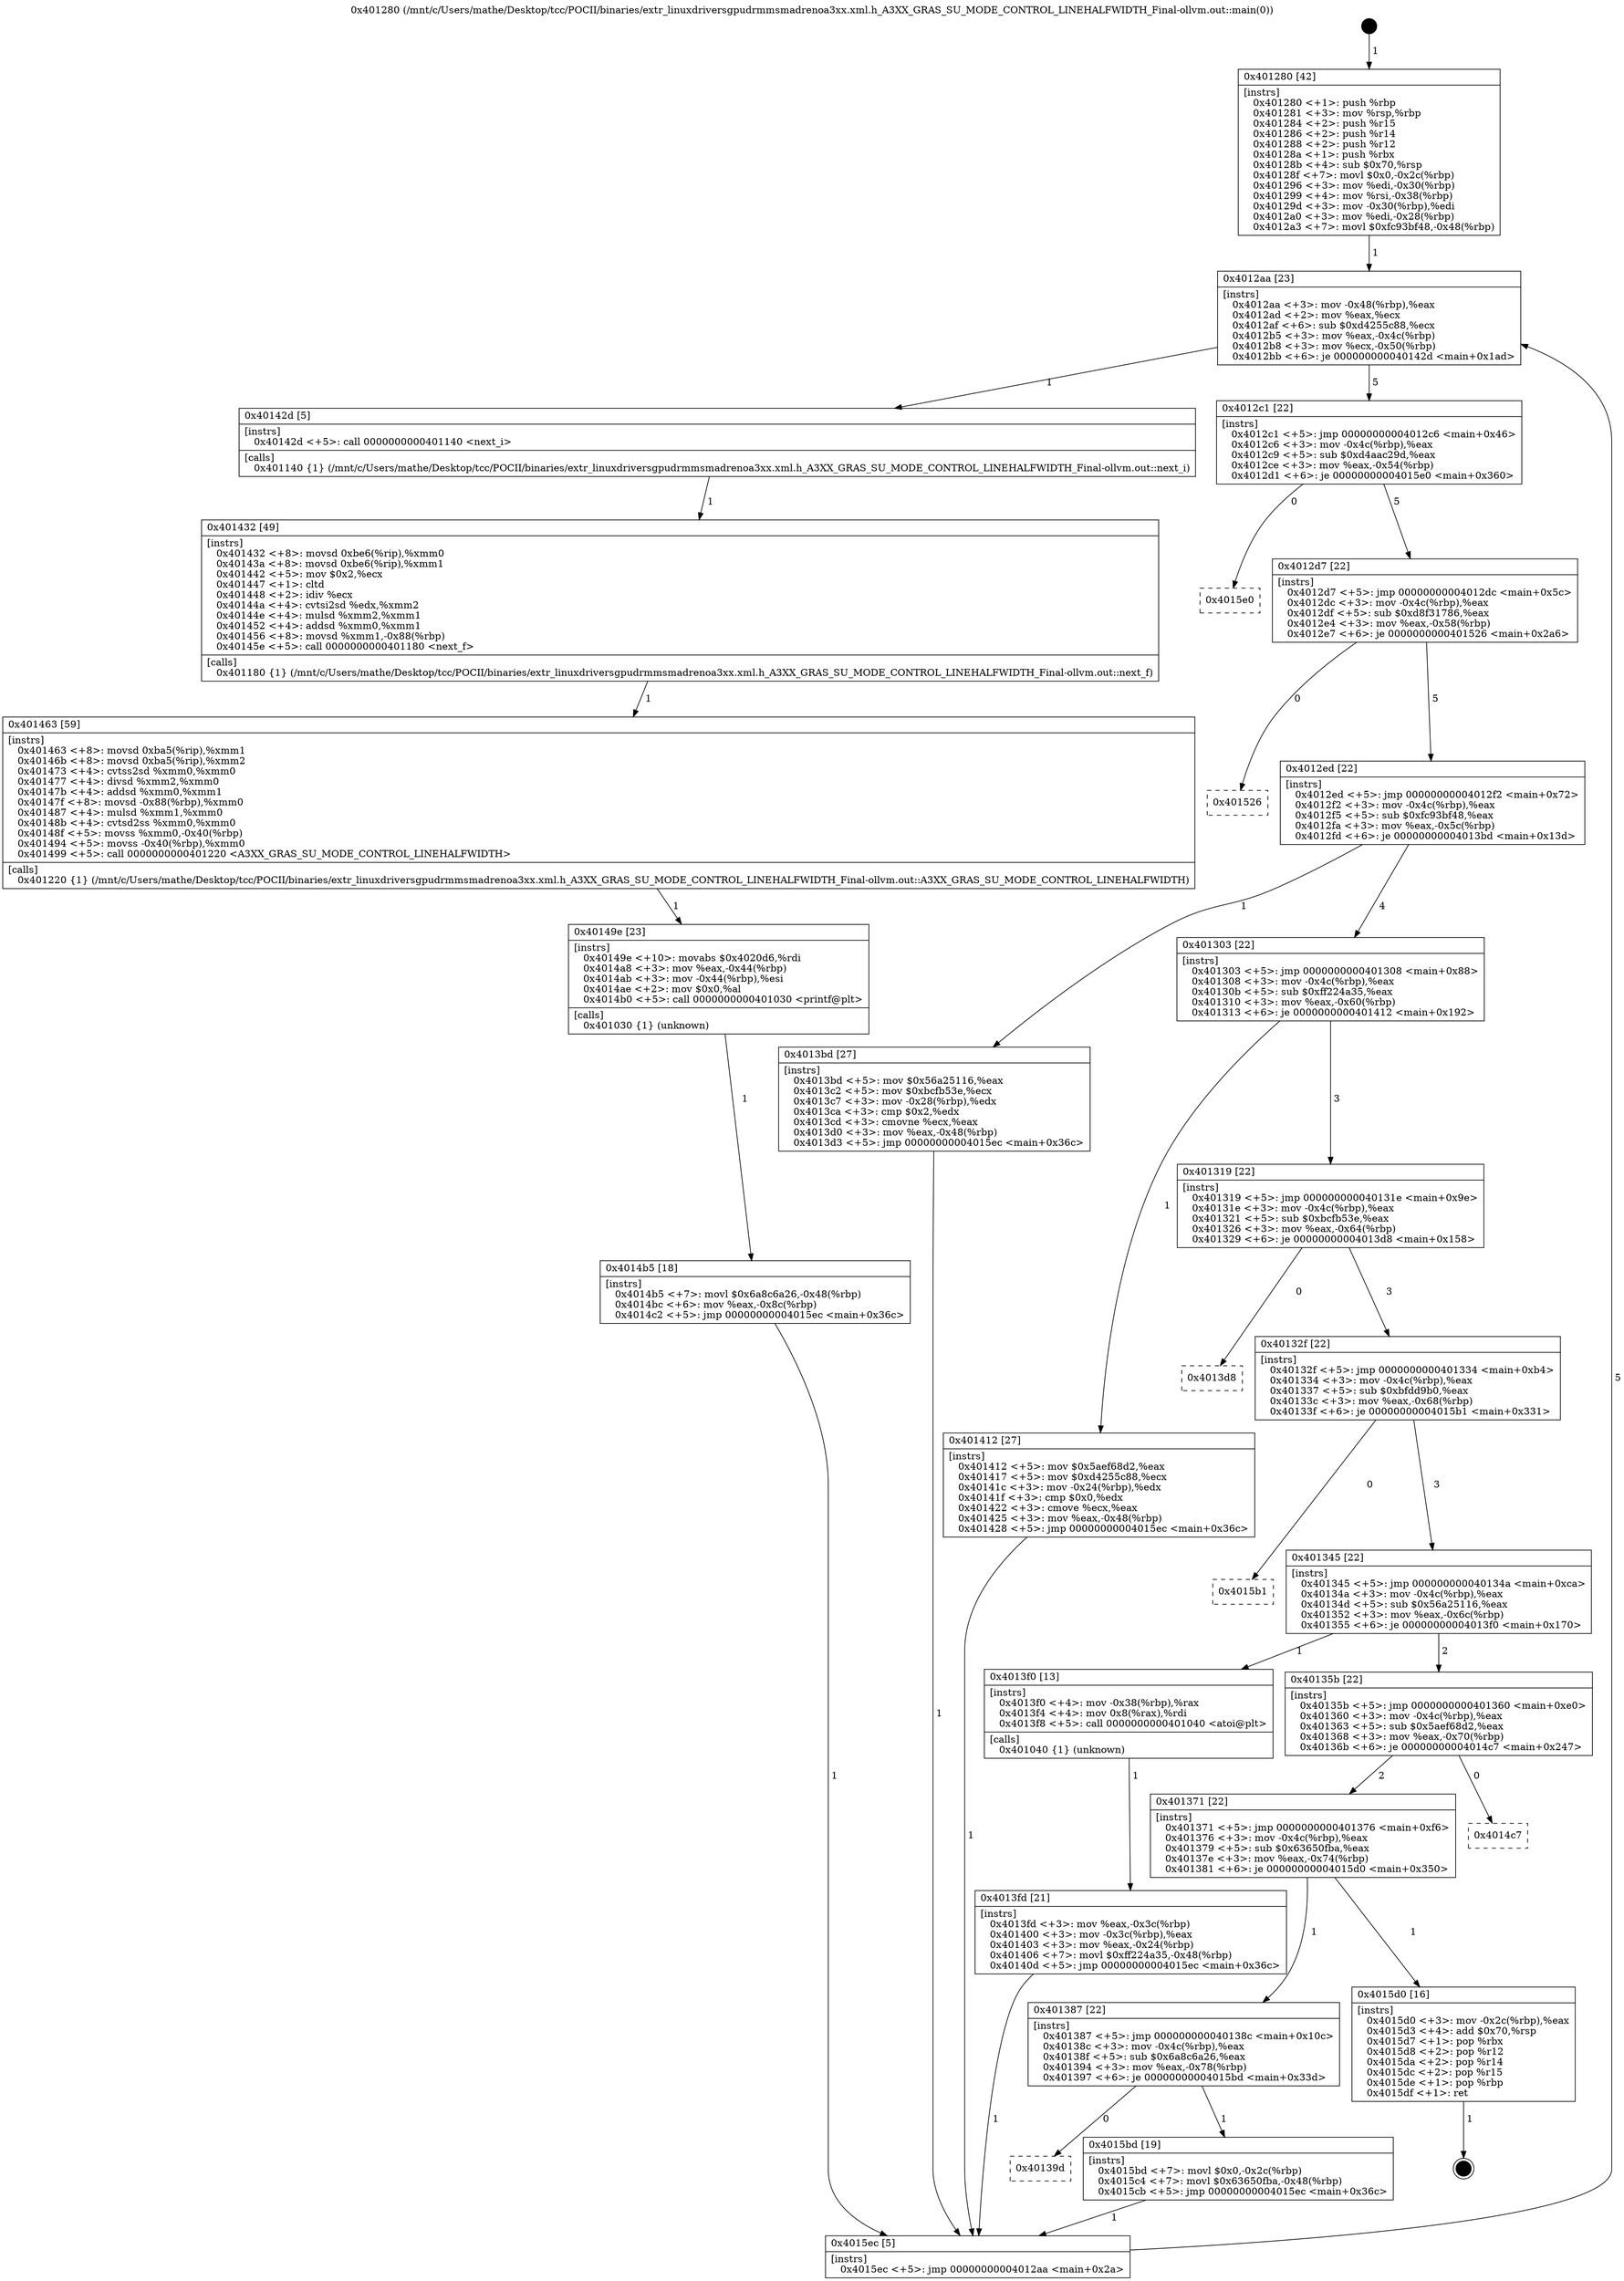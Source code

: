 digraph "0x401280" {
  label = "0x401280 (/mnt/c/Users/mathe/Desktop/tcc/POCII/binaries/extr_linuxdriversgpudrmmsmadrenoa3xx.xml.h_A3XX_GRAS_SU_MODE_CONTROL_LINEHALFWIDTH_Final-ollvm.out::main(0))"
  labelloc = "t"
  node[shape=record]

  Entry [label="",width=0.3,height=0.3,shape=circle,fillcolor=black,style=filled]
  "0x4012aa" [label="{
     0x4012aa [23]\l
     | [instrs]\l
     &nbsp;&nbsp;0x4012aa \<+3\>: mov -0x48(%rbp),%eax\l
     &nbsp;&nbsp;0x4012ad \<+2\>: mov %eax,%ecx\l
     &nbsp;&nbsp;0x4012af \<+6\>: sub $0xd4255c88,%ecx\l
     &nbsp;&nbsp;0x4012b5 \<+3\>: mov %eax,-0x4c(%rbp)\l
     &nbsp;&nbsp;0x4012b8 \<+3\>: mov %ecx,-0x50(%rbp)\l
     &nbsp;&nbsp;0x4012bb \<+6\>: je 000000000040142d \<main+0x1ad\>\l
  }"]
  "0x40142d" [label="{
     0x40142d [5]\l
     | [instrs]\l
     &nbsp;&nbsp;0x40142d \<+5\>: call 0000000000401140 \<next_i\>\l
     | [calls]\l
     &nbsp;&nbsp;0x401140 \{1\} (/mnt/c/Users/mathe/Desktop/tcc/POCII/binaries/extr_linuxdriversgpudrmmsmadrenoa3xx.xml.h_A3XX_GRAS_SU_MODE_CONTROL_LINEHALFWIDTH_Final-ollvm.out::next_i)\l
  }"]
  "0x4012c1" [label="{
     0x4012c1 [22]\l
     | [instrs]\l
     &nbsp;&nbsp;0x4012c1 \<+5\>: jmp 00000000004012c6 \<main+0x46\>\l
     &nbsp;&nbsp;0x4012c6 \<+3\>: mov -0x4c(%rbp),%eax\l
     &nbsp;&nbsp;0x4012c9 \<+5\>: sub $0xd4aac29d,%eax\l
     &nbsp;&nbsp;0x4012ce \<+3\>: mov %eax,-0x54(%rbp)\l
     &nbsp;&nbsp;0x4012d1 \<+6\>: je 00000000004015e0 \<main+0x360\>\l
  }"]
  Exit [label="",width=0.3,height=0.3,shape=circle,fillcolor=black,style=filled,peripheries=2]
  "0x4015e0" [label="{
     0x4015e0\l
  }", style=dashed]
  "0x4012d7" [label="{
     0x4012d7 [22]\l
     | [instrs]\l
     &nbsp;&nbsp;0x4012d7 \<+5\>: jmp 00000000004012dc \<main+0x5c\>\l
     &nbsp;&nbsp;0x4012dc \<+3\>: mov -0x4c(%rbp),%eax\l
     &nbsp;&nbsp;0x4012df \<+5\>: sub $0xd8f31786,%eax\l
     &nbsp;&nbsp;0x4012e4 \<+3\>: mov %eax,-0x58(%rbp)\l
     &nbsp;&nbsp;0x4012e7 \<+6\>: je 0000000000401526 \<main+0x2a6\>\l
  }"]
  "0x40139d" [label="{
     0x40139d\l
  }", style=dashed]
  "0x401526" [label="{
     0x401526\l
  }", style=dashed]
  "0x4012ed" [label="{
     0x4012ed [22]\l
     | [instrs]\l
     &nbsp;&nbsp;0x4012ed \<+5\>: jmp 00000000004012f2 \<main+0x72\>\l
     &nbsp;&nbsp;0x4012f2 \<+3\>: mov -0x4c(%rbp),%eax\l
     &nbsp;&nbsp;0x4012f5 \<+5\>: sub $0xfc93bf48,%eax\l
     &nbsp;&nbsp;0x4012fa \<+3\>: mov %eax,-0x5c(%rbp)\l
     &nbsp;&nbsp;0x4012fd \<+6\>: je 00000000004013bd \<main+0x13d\>\l
  }"]
  "0x4015bd" [label="{
     0x4015bd [19]\l
     | [instrs]\l
     &nbsp;&nbsp;0x4015bd \<+7\>: movl $0x0,-0x2c(%rbp)\l
     &nbsp;&nbsp;0x4015c4 \<+7\>: movl $0x63650fba,-0x48(%rbp)\l
     &nbsp;&nbsp;0x4015cb \<+5\>: jmp 00000000004015ec \<main+0x36c\>\l
  }"]
  "0x4013bd" [label="{
     0x4013bd [27]\l
     | [instrs]\l
     &nbsp;&nbsp;0x4013bd \<+5\>: mov $0x56a25116,%eax\l
     &nbsp;&nbsp;0x4013c2 \<+5\>: mov $0xbcfb53e,%ecx\l
     &nbsp;&nbsp;0x4013c7 \<+3\>: mov -0x28(%rbp),%edx\l
     &nbsp;&nbsp;0x4013ca \<+3\>: cmp $0x2,%edx\l
     &nbsp;&nbsp;0x4013cd \<+3\>: cmovne %ecx,%eax\l
     &nbsp;&nbsp;0x4013d0 \<+3\>: mov %eax,-0x48(%rbp)\l
     &nbsp;&nbsp;0x4013d3 \<+5\>: jmp 00000000004015ec \<main+0x36c\>\l
  }"]
  "0x401303" [label="{
     0x401303 [22]\l
     | [instrs]\l
     &nbsp;&nbsp;0x401303 \<+5\>: jmp 0000000000401308 \<main+0x88\>\l
     &nbsp;&nbsp;0x401308 \<+3\>: mov -0x4c(%rbp),%eax\l
     &nbsp;&nbsp;0x40130b \<+5\>: sub $0xff224a35,%eax\l
     &nbsp;&nbsp;0x401310 \<+3\>: mov %eax,-0x60(%rbp)\l
     &nbsp;&nbsp;0x401313 \<+6\>: je 0000000000401412 \<main+0x192\>\l
  }"]
  "0x4015ec" [label="{
     0x4015ec [5]\l
     | [instrs]\l
     &nbsp;&nbsp;0x4015ec \<+5\>: jmp 00000000004012aa \<main+0x2a\>\l
  }"]
  "0x401280" [label="{
     0x401280 [42]\l
     | [instrs]\l
     &nbsp;&nbsp;0x401280 \<+1\>: push %rbp\l
     &nbsp;&nbsp;0x401281 \<+3\>: mov %rsp,%rbp\l
     &nbsp;&nbsp;0x401284 \<+2\>: push %r15\l
     &nbsp;&nbsp;0x401286 \<+2\>: push %r14\l
     &nbsp;&nbsp;0x401288 \<+2\>: push %r12\l
     &nbsp;&nbsp;0x40128a \<+1\>: push %rbx\l
     &nbsp;&nbsp;0x40128b \<+4\>: sub $0x70,%rsp\l
     &nbsp;&nbsp;0x40128f \<+7\>: movl $0x0,-0x2c(%rbp)\l
     &nbsp;&nbsp;0x401296 \<+3\>: mov %edi,-0x30(%rbp)\l
     &nbsp;&nbsp;0x401299 \<+4\>: mov %rsi,-0x38(%rbp)\l
     &nbsp;&nbsp;0x40129d \<+3\>: mov -0x30(%rbp),%edi\l
     &nbsp;&nbsp;0x4012a0 \<+3\>: mov %edi,-0x28(%rbp)\l
     &nbsp;&nbsp;0x4012a3 \<+7\>: movl $0xfc93bf48,-0x48(%rbp)\l
  }"]
  "0x401387" [label="{
     0x401387 [22]\l
     | [instrs]\l
     &nbsp;&nbsp;0x401387 \<+5\>: jmp 000000000040138c \<main+0x10c\>\l
     &nbsp;&nbsp;0x40138c \<+3\>: mov -0x4c(%rbp),%eax\l
     &nbsp;&nbsp;0x40138f \<+5\>: sub $0x6a8c6a26,%eax\l
     &nbsp;&nbsp;0x401394 \<+3\>: mov %eax,-0x78(%rbp)\l
     &nbsp;&nbsp;0x401397 \<+6\>: je 00000000004015bd \<main+0x33d\>\l
  }"]
  "0x401412" [label="{
     0x401412 [27]\l
     | [instrs]\l
     &nbsp;&nbsp;0x401412 \<+5\>: mov $0x5aef68d2,%eax\l
     &nbsp;&nbsp;0x401417 \<+5\>: mov $0xd4255c88,%ecx\l
     &nbsp;&nbsp;0x40141c \<+3\>: mov -0x24(%rbp),%edx\l
     &nbsp;&nbsp;0x40141f \<+3\>: cmp $0x0,%edx\l
     &nbsp;&nbsp;0x401422 \<+3\>: cmove %ecx,%eax\l
     &nbsp;&nbsp;0x401425 \<+3\>: mov %eax,-0x48(%rbp)\l
     &nbsp;&nbsp;0x401428 \<+5\>: jmp 00000000004015ec \<main+0x36c\>\l
  }"]
  "0x401319" [label="{
     0x401319 [22]\l
     | [instrs]\l
     &nbsp;&nbsp;0x401319 \<+5\>: jmp 000000000040131e \<main+0x9e\>\l
     &nbsp;&nbsp;0x40131e \<+3\>: mov -0x4c(%rbp),%eax\l
     &nbsp;&nbsp;0x401321 \<+5\>: sub $0xbcfb53e,%eax\l
     &nbsp;&nbsp;0x401326 \<+3\>: mov %eax,-0x64(%rbp)\l
     &nbsp;&nbsp;0x401329 \<+6\>: je 00000000004013d8 \<main+0x158\>\l
  }"]
  "0x4015d0" [label="{
     0x4015d0 [16]\l
     | [instrs]\l
     &nbsp;&nbsp;0x4015d0 \<+3\>: mov -0x2c(%rbp),%eax\l
     &nbsp;&nbsp;0x4015d3 \<+4\>: add $0x70,%rsp\l
     &nbsp;&nbsp;0x4015d7 \<+1\>: pop %rbx\l
     &nbsp;&nbsp;0x4015d8 \<+2\>: pop %r12\l
     &nbsp;&nbsp;0x4015da \<+2\>: pop %r14\l
     &nbsp;&nbsp;0x4015dc \<+2\>: pop %r15\l
     &nbsp;&nbsp;0x4015de \<+1\>: pop %rbp\l
     &nbsp;&nbsp;0x4015df \<+1\>: ret\l
  }"]
  "0x4013d8" [label="{
     0x4013d8\l
  }", style=dashed]
  "0x40132f" [label="{
     0x40132f [22]\l
     | [instrs]\l
     &nbsp;&nbsp;0x40132f \<+5\>: jmp 0000000000401334 \<main+0xb4\>\l
     &nbsp;&nbsp;0x401334 \<+3\>: mov -0x4c(%rbp),%eax\l
     &nbsp;&nbsp;0x401337 \<+5\>: sub $0xbfdd9b0,%eax\l
     &nbsp;&nbsp;0x40133c \<+3\>: mov %eax,-0x68(%rbp)\l
     &nbsp;&nbsp;0x40133f \<+6\>: je 00000000004015b1 \<main+0x331\>\l
  }"]
  "0x401371" [label="{
     0x401371 [22]\l
     | [instrs]\l
     &nbsp;&nbsp;0x401371 \<+5\>: jmp 0000000000401376 \<main+0xf6\>\l
     &nbsp;&nbsp;0x401376 \<+3\>: mov -0x4c(%rbp),%eax\l
     &nbsp;&nbsp;0x401379 \<+5\>: sub $0x63650fba,%eax\l
     &nbsp;&nbsp;0x40137e \<+3\>: mov %eax,-0x74(%rbp)\l
     &nbsp;&nbsp;0x401381 \<+6\>: je 00000000004015d0 \<main+0x350\>\l
  }"]
  "0x4015b1" [label="{
     0x4015b1\l
  }", style=dashed]
  "0x401345" [label="{
     0x401345 [22]\l
     | [instrs]\l
     &nbsp;&nbsp;0x401345 \<+5\>: jmp 000000000040134a \<main+0xca\>\l
     &nbsp;&nbsp;0x40134a \<+3\>: mov -0x4c(%rbp),%eax\l
     &nbsp;&nbsp;0x40134d \<+5\>: sub $0x56a25116,%eax\l
     &nbsp;&nbsp;0x401352 \<+3\>: mov %eax,-0x6c(%rbp)\l
     &nbsp;&nbsp;0x401355 \<+6\>: je 00000000004013f0 \<main+0x170\>\l
  }"]
  "0x4014c7" [label="{
     0x4014c7\l
  }", style=dashed]
  "0x4013f0" [label="{
     0x4013f0 [13]\l
     | [instrs]\l
     &nbsp;&nbsp;0x4013f0 \<+4\>: mov -0x38(%rbp),%rax\l
     &nbsp;&nbsp;0x4013f4 \<+4\>: mov 0x8(%rax),%rdi\l
     &nbsp;&nbsp;0x4013f8 \<+5\>: call 0000000000401040 \<atoi@plt\>\l
     | [calls]\l
     &nbsp;&nbsp;0x401040 \{1\} (unknown)\l
  }"]
  "0x40135b" [label="{
     0x40135b [22]\l
     | [instrs]\l
     &nbsp;&nbsp;0x40135b \<+5\>: jmp 0000000000401360 \<main+0xe0\>\l
     &nbsp;&nbsp;0x401360 \<+3\>: mov -0x4c(%rbp),%eax\l
     &nbsp;&nbsp;0x401363 \<+5\>: sub $0x5aef68d2,%eax\l
     &nbsp;&nbsp;0x401368 \<+3\>: mov %eax,-0x70(%rbp)\l
     &nbsp;&nbsp;0x40136b \<+6\>: je 00000000004014c7 \<main+0x247\>\l
  }"]
  "0x4013fd" [label="{
     0x4013fd [21]\l
     | [instrs]\l
     &nbsp;&nbsp;0x4013fd \<+3\>: mov %eax,-0x3c(%rbp)\l
     &nbsp;&nbsp;0x401400 \<+3\>: mov -0x3c(%rbp),%eax\l
     &nbsp;&nbsp;0x401403 \<+3\>: mov %eax,-0x24(%rbp)\l
     &nbsp;&nbsp;0x401406 \<+7\>: movl $0xff224a35,-0x48(%rbp)\l
     &nbsp;&nbsp;0x40140d \<+5\>: jmp 00000000004015ec \<main+0x36c\>\l
  }"]
  "0x401432" [label="{
     0x401432 [49]\l
     | [instrs]\l
     &nbsp;&nbsp;0x401432 \<+8\>: movsd 0xbe6(%rip),%xmm0\l
     &nbsp;&nbsp;0x40143a \<+8\>: movsd 0xbe6(%rip),%xmm1\l
     &nbsp;&nbsp;0x401442 \<+5\>: mov $0x2,%ecx\l
     &nbsp;&nbsp;0x401447 \<+1\>: cltd\l
     &nbsp;&nbsp;0x401448 \<+2\>: idiv %ecx\l
     &nbsp;&nbsp;0x40144a \<+4\>: cvtsi2sd %edx,%xmm2\l
     &nbsp;&nbsp;0x40144e \<+4\>: mulsd %xmm2,%xmm1\l
     &nbsp;&nbsp;0x401452 \<+4\>: addsd %xmm0,%xmm1\l
     &nbsp;&nbsp;0x401456 \<+8\>: movsd %xmm1,-0x88(%rbp)\l
     &nbsp;&nbsp;0x40145e \<+5\>: call 0000000000401180 \<next_f\>\l
     | [calls]\l
     &nbsp;&nbsp;0x401180 \{1\} (/mnt/c/Users/mathe/Desktop/tcc/POCII/binaries/extr_linuxdriversgpudrmmsmadrenoa3xx.xml.h_A3XX_GRAS_SU_MODE_CONTROL_LINEHALFWIDTH_Final-ollvm.out::next_f)\l
  }"]
  "0x401463" [label="{
     0x401463 [59]\l
     | [instrs]\l
     &nbsp;&nbsp;0x401463 \<+8\>: movsd 0xba5(%rip),%xmm1\l
     &nbsp;&nbsp;0x40146b \<+8\>: movsd 0xba5(%rip),%xmm2\l
     &nbsp;&nbsp;0x401473 \<+4\>: cvtss2sd %xmm0,%xmm0\l
     &nbsp;&nbsp;0x401477 \<+4\>: divsd %xmm2,%xmm0\l
     &nbsp;&nbsp;0x40147b \<+4\>: addsd %xmm0,%xmm1\l
     &nbsp;&nbsp;0x40147f \<+8\>: movsd -0x88(%rbp),%xmm0\l
     &nbsp;&nbsp;0x401487 \<+4\>: mulsd %xmm1,%xmm0\l
     &nbsp;&nbsp;0x40148b \<+4\>: cvtsd2ss %xmm0,%xmm0\l
     &nbsp;&nbsp;0x40148f \<+5\>: movss %xmm0,-0x40(%rbp)\l
     &nbsp;&nbsp;0x401494 \<+5\>: movss -0x40(%rbp),%xmm0\l
     &nbsp;&nbsp;0x401499 \<+5\>: call 0000000000401220 \<A3XX_GRAS_SU_MODE_CONTROL_LINEHALFWIDTH\>\l
     | [calls]\l
     &nbsp;&nbsp;0x401220 \{1\} (/mnt/c/Users/mathe/Desktop/tcc/POCII/binaries/extr_linuxdriversgpudrmmsmadrenoa3xx.xml.h_A3XX_GRAS_SU_MODE_CONTROL_LINEHALFWIDTH_Final-ollvm.out::A3XX_GRAS_SU_MODE_CONTROL_LINEHALFWIDTH)\l
  }"]
  "0x40149e" [label="{
     0x40149e [23]\l
     | [instrs]\l
     &nbsp;&nbsp;0x40149e \<+10\>: movabs $0x4020d6,%rdi\l
     &nbsp;&nbsp;0x4014a8 \<+3\>: mov %eax,-0x44(%rbp)\l
     &nbsp;&nbsp;0x4014ab \<+3\>: mov -0x44(%rbp),%esi\l
     &nbsp;&nbsp;0x4014ae \<+2\>: mov $0x0,%al\l
     &nbsp;&nbsp;0x4014b0 \<+5\>: call 0000000000401030 \<printf@plt\>\l
     | [calls]\l
     &nbsp;&nbsp;0x401030 \{1\} (unknown)\l
  }"]
  "0x4014b5" [label="{
     0x4014b5 [18]\l
     | [instrs]\l
     &nbsp;&nbsp;0x4014b5 \<+7\>: movl $0x6a8c6a26,-0x48(%rbp)\l
     &nbsp;&nbsp;0x4014bc \<+6\>: mov %eax,-0x8c(%rbp)\l
     &nbsp;&nbsp;0x4014c2 \<+5\>: jmp 00000000004015ec \<main+0x36c\>\l
  }"]
  Entry -> "0x401280" [label=" 1"]
  "0x4012aa" -> "0x40142d" [label=" 1"]
  "0x4012aa" -> "0x4012c1" [label=" 5"]
  "0x4015d0" -> Exit [label=" 1"]
  "0x4012c1" -> "0x4015e0" [label=" 0"]
  "0x4012c1" -> "0x4012d7" [label=" 5"]
  "0x4015bd" -> "0x4015ec" [label=" 1"]
  "0x4012d7" -> "0x401526" [label=" 0"]
  "0x4012d7" -> "0x4012ed" [label=" 5"]
  "0x401387" -> "0x40139d" [label=" 0"]
  "0x4012ed" -> "0x4013bd" [label=" 1"]
  "0x4012ed" -> "0x401303" [label=" 4"]
  "0x4013bd" -> "0x4015ec" [label=" 1"]
  "0x401280" -> "0x4012aa" [label=" 1"]
  "0x4015ec" -> "0x4012aa" [label=" 5"]
  "0x401387" -> "0x4015bd" [label=" 1"]
  "0x401303" -> "0x401412" [label=" 1"]
  "0x401303" -> "0x401319" [label=" 3"]
  "0x401371" -> "0x401387" [label=" 1"]
  "0x401319" -> "0x4013d8" [label=" 0"]
  "0x401319" -> "0x40132f" [label=" 3"]
  "0x401371" -> "0x4015d0" [label=" 1"]
  "0x40132f" -> "0x4015b1" [label=" 0"]
  "0x40132f" -> "0x401345" [label=" 3"]
  "0x40135b" -> "0x401371" [label=" 2"]
  "0x401345" -> "0x4013f0" [label=" 1"]
  "0x401345" -> "0x40135b" [label=" 2"]
  "0x4013f0" -> "0x4013fd" [label=" 1"]
  "0x4013fd" -> "0x4015ec" [label=" 1"]
  "0x401412" -> "0x4015ec" [label=" 1"]
  "0x40142d" -> "0x401432" [label=" 1"]
  "0x401432" -> "0x401463" [label=" 1"]
  "0x401463" -> "0x40149e" [label=" 1"]
  "0x40149e" -> "0x4014b5" [label=" 1"]
  "0x4014b5" -> "0x4015ec" [label=" 1"]
  "0x40135b" -> "0x4014c7" [label=" 0"]
}
